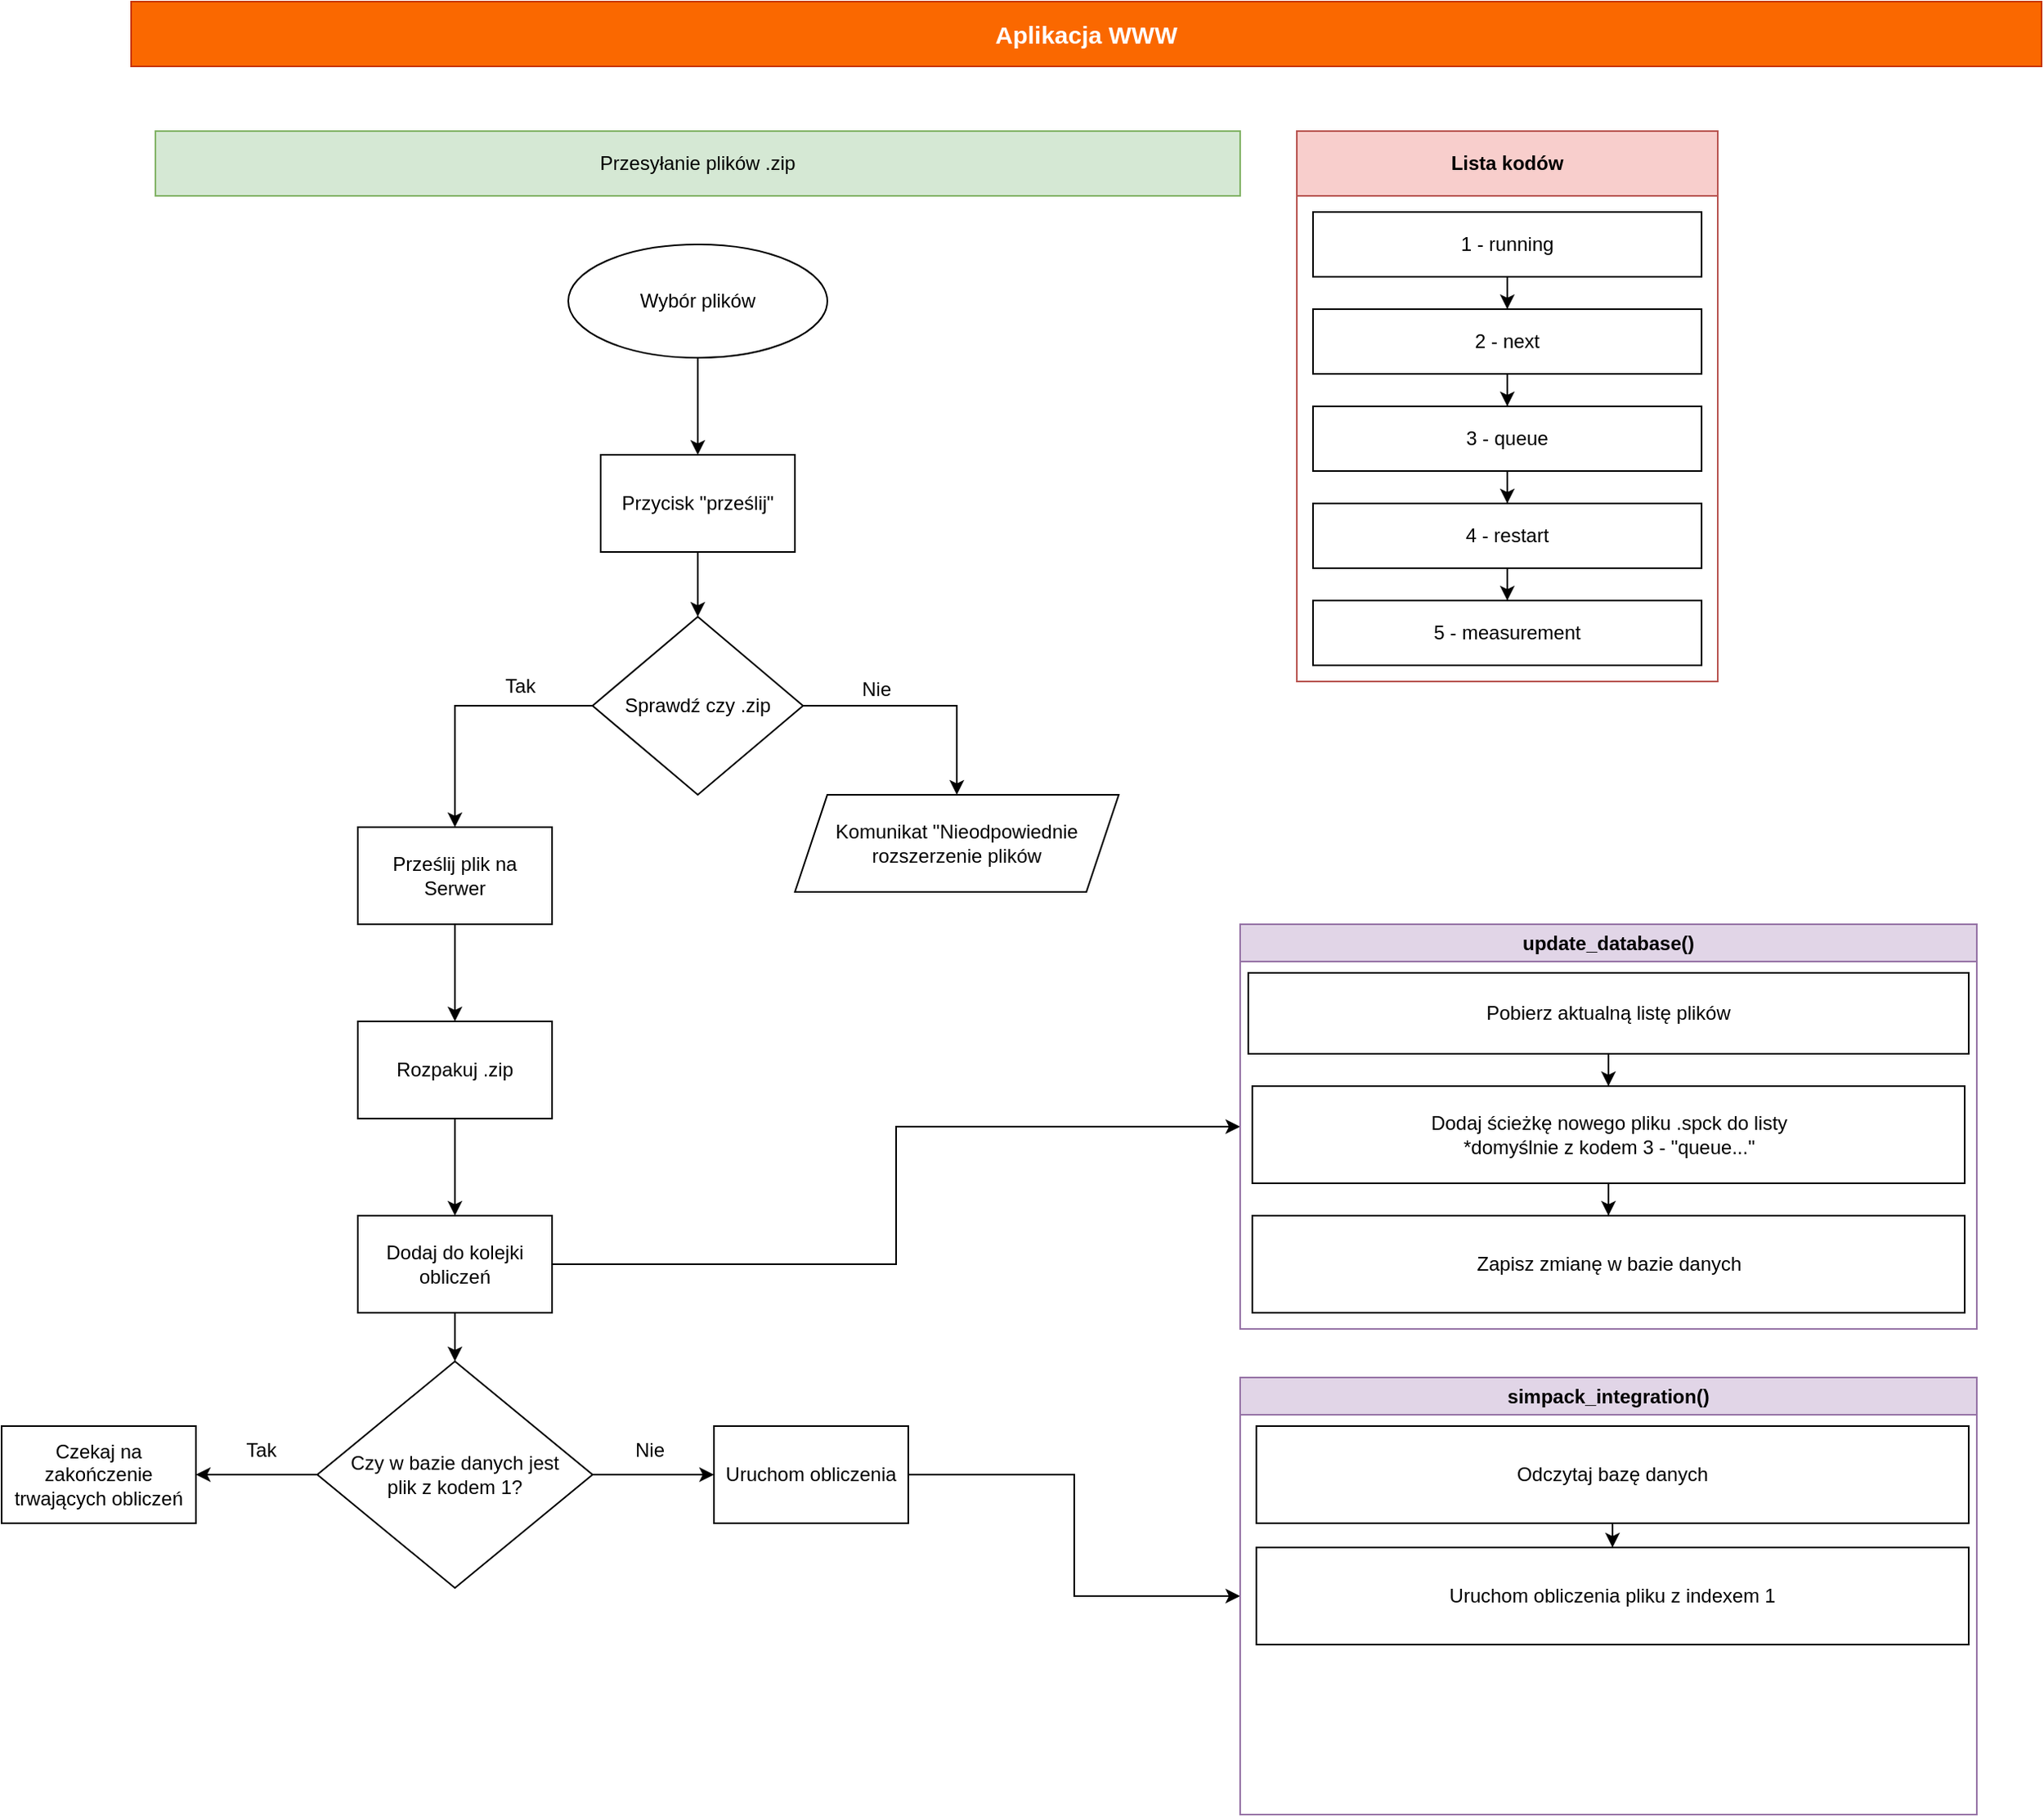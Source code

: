 <mxfile version="22.1.7" type="github">
  <diagram name="Page-1" id="9f46799a-70d6-7492-0946-bef42562c5a5">
    <mxGraphModel dx="6115" dy="746" grid="1" gridSize="10" guides="1" tooltips="1" connect="1" arrows="1" fold="1" page="1" pageScale="1" pageWidth="4681" pageHeight="3300" background="none" math="0" shadow="0">
      <root>
        <mxCell id="0" />
        <mxCell id="1" parent="0" />
        <mxCell id="37ZEj4wvowUTGETDdyRm-2" value="Aplikacja WWW" style="rounded=0;whiteSpace=wrap;html=1;fillColor=#fa6800;fontColor=#FFFFFF;strokeColor=#C73500;fontStyle=1;fontSize=15;" parent="1" vertex="1">
          <mxGeometry x="60" y="40" width="1180" height="40" as="geometry" />
        </mxCell>
        <mxCell id="37ZEj4wvowUTGETDdyRm-3" value="Przesyłanie plików .zip" style="rounded=0;whiteSpace=wrap;html=1;fillColor=#d5e8d4;strokeColor=#82b366;" parent="1" vertex="1">
          <mxGeometry x="75" y="120" width="670" height="40" as="geometry" />
        </mxCell>
        <mxCell id="37ZEj4wvowUTGETDdyRm-10" value="" style="edgeStyle=orthogonalEdgeStyle;rounded=0;orthogonalLoop=1;jettySize=auto;html=1;" parent="1" source="37ZEj4wvowUTGETDdyRm-8" target="37ZEj4wvowUTGETDdyRm-9" edge="1">
          <mxGeometry relative="1" as="geometry" />
        </mxCell>
        <mxCell id="37ZEj4wvowUTGETDdyRm-8" value="Wybór plików" style="ellipse;whiteSpace=wrap;html=1;" parent="1" vertex="1">
          <mxGeometry x="330" y="190" width="160" height="70" as="geometry" />
        </mxCell>
        <mxCell id="37ZEj4wvowUTGETDdyRm-12" value="" style="edgeStyle=orthogonalEdgeStyle;rounded=0;orthogonalLoop=1;jettySize=auto;html=1;" parent="1" source="37ZEj4wvowUTGETDdyRm-9" target="37ZEj4wvowUTGETDdyRm-11" edge="1">
          <mxGeometry relative="1" as="geometry" />
        </mxCell>
        <mxCell id="37ZEj4wvowUTGETDdyRm-9" value="Przycisk &quot;prześlij&quot;" style="rounded=0;whiteSpace=wrap;html=1;" parent="1" vertex="1">
          <mxGeometry x="350" y="320" width="120" height="60" as="geometry" />
        </mxCell>
        <mxCell id="37ZEj4wvowUTGETDdyRm-37" style="edgeStyle=orthogonalEdgeStyle;rounded=0;orthogonalLoop=1;jettySize=auto;html=1;exitX=1;exitY=0.5;exitDx=0;exitDy=0;entryX=0.5;entryY=0;entryDx=0;entryDy=0;" parent="1" source="37ZEj4wvowUTGETDdyRm-11" target="37ZEj4wvowUTGETDdyRm-19" edge="1">
          <mxGeometry relative="1" as="geometry" />
        </mxCell>
        <mxCell id="37ZEj4wvowUTGETDdyRm-11" value="Sprawdź czy .zip" style="rhombus;whiteSpace=wrap;html=1;" parent="1" vertex="1">
          <mxGeometry x="345" y="420" width="130" height="110" as="geometry" />
        </mxCell>
        <mxCell id="37ZEj4wvowUTGETDdyRm-13" value="" style="endArrow=classic;html=1;rounded=0;exitX=0;exitY=0.5;exitDx=0;exitDy=0;entryX=0.5;entryY=0;entryDx=0;entryDy=0;entryPerimeter=0;" parent="1" source="37ZEj4wvowUTGETDdyRm-11" target="37ZEj4wvowUTGETDdyRm-21" edge="1">
          <mxGeometry relative="1" as="geometry">
            <mxPoint x="500" y="370" as="sourcePoint" />
            <mxPoint x="260" y="550" as="targetPoint" />
            <Array as="points">
              <mxPoint x="260" y="475" />
            </Array>
          </mxGeometry>
        </mxCell>
        <mxCell id="37ZEj4wvowUTGETDdyRm-19" value="Komunikat &quot;Nieodpowiednie rozszerzenie plików" style="shape=parallelogram;perimeter=parallelogramPerimeter;whiteSpace=wrap;html=1;fixedSize=1;" parent="1" vertex="1">
          <mxGeometry x="470" y="530" width="200" height="60" as="geometry" />
        </mxCell>
        <mxCell id="37ZEj4wvowUTGETDdyRm-23" value="" style="edgeStyle=orthogonalEdgeStyle;rounded=0;orthogonalLoop=1;jettySize=auto;html=1;" parent="1" source="37ZEj4wvowUTGETDdyRm-21" target="37ZEj4wvowUTGETDdyRm-22" edge="1">
          <mxGeometry relative="1" as="geometry" />
        </mxCell>
        <mxCell id="37ZEj4wvowUTGETDdyRm-21" value="Prześlij plik na Serwer" style="rounded=0;whiteSpace=wrap;html=1;" parent="1" vertex="1">
          <mxGeometry x="200" y="550" width="120" height="60" as="geometry" />
        </mxCell>
        <mxCell id="37ZEj4wvowUTGETDdyRm-27" value="" style="edgeStyle=orthogonalEdgeStyle;rounded=0;orthogonalLoop=1;jettySize=auto;html=1;" parent="1" source="37ZEj4wvowUTGETDdyRm-22" target="37ZEj4wvowUTGETDdyRm-26" edge="1">
          <mxGeometry relative="1" as="geometry" />
        </mxCell>
        <mxCell id="37ZEj4wvowUTGETDdyRm-22" value="Rozpakuj .zip" style="rounded=0;whiteSpace=wrap;html=1;" parent="1" vertex="1">
          <mxGeometry x="200" y="670" width="120" height="60" as="geometry" />
        </mxCell>
        <mxCell id="37ZEj4wvowUTGETDdyRm-29" value="" style="edgeStyle=orthogonalEdgeStyle;rounded=0;orthogonalLoop=1;jettySize=auto;html=1;" parent="1" source="37ZEj4wvowUTGETDdyRm-26" target="37ZEj4wvowUTGETDdyRm-28" edge="1">
          <mxGeometry relative="1" as="geometry" />
        </mxCell>
        <mxCell id="37ZEj4wvowUTGETDdyRm-41" style="edgeStyle=orthogonalEdgeStyle;rounded=0;orthogonalLoop=1;jettySize=auto;html=1;exitX=1;exitY=0.5;exitDx=0;exitDy=0;entryX=0;entryY=0.5;entryDx=0;entryDy=0;" parent="1" source="37ZEj4wvowUTGETDdyRm-26" target="37ZEj4wvowUTGETDdyRm-40" edge="1">
          <mxGeometry relative="1" as="geometry" />
        </mxCell>
        <mxCell id="37ZEj4wvowUTGETDdyRm-26" value="Dodaj do kolejki obliczeń" style="rounded=0;whiteSpace=wrap;html=1;" parent="1" vertex="1">
          <mxGeometry x="200" y="790" width="120" height="60" as="geometry" />
        </mxCell>
        <mxCell id="37ZEj4wvowUTGETDdyRm-31" value="" style="edgeStyle=orthogonalEdgeStyle;rounded=0;orthogonalLoop=1;jettySize=auto;html=1;" parent="1" source="37ZEj4wvowUTGETDdyRm-28" target="37ZEj4wvowUTGETDdyRm-30" edge="1">
          <mxGeometry relative="1" as="geometry" />
        </mxCell>
        <mxCell id="37ZEj4wvowUTGETDdyRm-34" value="" style="edgeStyle=orthogonalEdgeStyle;rounded=0;orthogonalLoop=1;jettySize=auto;html=1;" parent="1" source="37ZEj4wvowUTGETDdyRm-28" target="37ZEj4wvowUTGETDdyRm-33" edge="1">
          <mxGeometry relative="1" as="geometry" />
        </mxCell>
        <mxCell id="37ZEj4wvowUTGETDdyRm-28" value="Czy w bazie danych jest &lt;br&gt;plik z kodem 1?" style="rhombus;whiteSpace=wrap;html=1;rounded=0;" parent="1" vertex="1">
          <mxGeometry x="175" y="880" width="170" height="140" as="geometry" />
        </mxCell>
        <mxCell id="bkrncvAO8-HFbWyOzHg0-16" style="edgeStyle=orthogonalEdgeStyle;rounded=0;orthogonalLoop=1;jettySize=auto;html=1;exitX=1;exitY=0.5;exitDx=0;exitDy=0;entryX=0;entryY=0.5;entryDx=0;entryDy=0;" edge="1" parent="1" source="37ZEj4wvowUTGETDdyRm-30" target="bkrncvAO8-HFbWyOzHg0-1">
          <mxGeometry relative="1" as="geometry" />
        </mxCell>
        <mxCell id="37ZEj4wvowUTGETDdyRm-30" value="Uruchom obliczenia" style="whiteSpace=wrap;html=1;rounded=0;" parent="1" vertex="1">
          <mxGeometry x="420" y="920" width="120" height="60" as="geometry" />
        </mxCell>
        <mxCell id="37ZEj4wvowUTGETDdyRm-32" value="Tak" style="text;html=1;align=center;verticalAlign=middle;resizable=0;points=[];autosize=1;strokeColor=none;fillColor=none;" parent="1" vertex="1">
          <mxGeometry x="120" y="920" width="40" height="30" as="geometry" />
        </mxCell>
        <mxCell id="37ZEj4wvowUTGETDdyRm-33" value="Czekaj na zakończenie trwających obliczeń" style="whiteSpace=wrap;html=1;rounded=0;" parent="1" vertex="1">
          <mxGeometry x="-20" y="920" width="120" height="60" as="geometry" />
        </mxCell>
        <mxCell id="37ZEj4wvowUTGETDdyRm-35" value="Nie" style="text;html=1;align=center;verticalAlign=middle;resizable=0;points=[];autosize=1;strokeColor=none;fillColor=none;" parent="1" vertex="1">
          <mxGeometry x="360" y="920" width="40" height="30" as="geometry" />
        </mxCell>
        <mxCell id="37ZEj4wvowUTGETDdyRm-38" value="Nie" style="text;html=1;align=center;verticalAlign=middle;resizable=0;points=[];autosize=1;strokeColor=none;fillColor=none;" parent="1" vertex="1">
          <mxGeometry x="500" y="450" width="40" height="30" as="geometry" />
        </mxCell>
        <mxCell id="37ZEj4wvowUTGETDdyRm-39" value="Tak" style="text;html=1;align=center;verticalAlign=middle;resizable=0;points=[];autosize=1;strokeColor=none;fillColor=none;" parent="1" vertex="1">
          <mxGeometry x="280" y="448" width="40" height="30" as="geometry" />
        </mxCell>
        <mxCell id="37ZEj4wvowUTGETDdyRm-40" value="update_database()" style="swimlane;whiteSpace=wrap;html=1;fillColor=#e1d5e7;strokeColor=#9673a6;" parent="1" vertex="1">
          <mxGeometry x="745" y="610" width="455" height="250" as="geometry" />
        </mxCell>
        <mxCell id="37ZEj4wvowUTGETDdyRm-46" value="" style="edgeStyle=orthogonalEdgeStyle;rounded=0;orthogonalLoop=1;jettySize=auto;html=1;" parent="37ZEj4wvowUTGETDdyRm-40" source="37ZEj4wvowUTGETDdyRm-43" target="37ZEj4wvowUTGETDdyRm-45" edge="1">
          <mxGeometry relative="1" as="geometry" />
        </mxCell>
        <mxCell id="37ZEj4wvowUTGETDdyRm-43" value="Pobierz aktualną listę plików" style="whiteSpace=wrap;html=1;" parent="37ZEj4wvowUTGETDdyRm-40" vertex="1">
          <mxGeometry x="5" y="30" width="445" height="50" as="geometry" />
        </mxCell>
        <mxCell id="37ZEj4wvowUTGETDdyRm-44" style="edgeStyle=orthogonalEdgeStyle;rounded=0;orthogonalLoop=1;jettySize=auto;html=1;exitX=0.5;exitY=1;exitDx=0;exitDy=0;" parent="37ZEj4wvowUTGETDdyRm-40" source="37ZEj4wvowUTGETDdyRm-43" target="37ZEj4wvowUTGETDdyRm-43" edge="1">
          <mxGeometry relative="1" as="geometry" />
        </mxCell>
        <mxCell id="37ZEj4wvowUTGETDdyRm-48" value="" style="edgeStyle=orthogonalEdgeStyle;rounded=0;orthogonalLoop=1;jettySize=auto;html=1;" parent="37ZEj4wvowUTGETDdyRm-40" source="37ZEj4wvowUTGETDdyRm-45" target="37ZEj4wvowUTGETDdyRm-47" edge="1">
          <mxGeometry relative="1" as="geometry" />
        </mxCell>
        <mxCell id="37ZEj4wvowUTGETDdyRm-45" value="Dodaj ścieżkę nowego pliku .spck do listy&lt;br&gt;*domyślnie z kodem 3 - &quot;queue...&quot;" style="whiteSpace=wrap;html=1;" parent="37ZEj4wvowUTGETDdyRm-40" vertex="1">
          <mxGeometry x="7.5" y="100" width="440" height="60" as="geometry" />
        </mxCell>
        <mxCell id="37ZEj4wvowUTGETDdyRm-47" value="Zapisz zmianę w bazie danych" style="whiteSpace=wrap;html=1;" parent="37ZEj4wvowUTGETDdyRm-40" vertex="1">
          <mxGeometry x="7.5" y="180" width="440" height="60" as="geometry" />
        </mxCell>
        <mxCell id="bkrncvAO8-HFbWyOzHg0-1" value="simpack_integration()" style="swimlane;whiteSpace=wrap;html=1;fillColor=#e1d5e7;strokeColor=#9673a6;" vertex="1" parent="1">
          <mxGeometry x="745" y="890" width="455" height="270" as="geometry" />
        </mxCell>
        <mxCell id="bkrncvAO8-HFbWyOzHg0-4" value="" style="edgeStyle=orthogonalEdgeStyle;rounded=0;orthogonalLoop=1;jettySize=auto;html=1;" edge="1" parent="bkrncvAO8-HFbWyOzHg0-1" source="bkrncvAO8-HFbWyOzHg0-2" target="bkrncvAO8-HFbWyOzHg0-3">
          <mxGeometry relative="1" as="geometry" />
        </mxCell>
        <mxCell id="bkrncvAO8-HFbWyOzHg0-2" value="Odczytaj bazę danych" style="whiteSpace=wrap;html=1;" vertex="1" parent="bkrncvAO8-HFbWyOzHg0-1">
          <mxGeometry x="10" y="30" width="440" height="60" as="geometry" />
        </mxCell>
        <mxCell id="bkrncvAO8-HFbWyOzHg0-3" value="Uruchom obliczenia pliku z indexem 1" style="whiteSpace=wrap;html=1;" vertex="1" parent="bkrncvAO8-HFbWyOzHg0-1">
          <mxGeometry x="10" y="105" width="440" height="60" as="geometry" />
        </mxCell>
        <mxCell id="bkrncvAO8-HFbWyOzHg0-5" value="Lista kodów" style="swimlane;whiteSpace=wrap;html=1;fillColor=#f8cecc;strokeColor=#b85450;startSize=40;" vertex="1" parent="1">
          <mxGeometry x="780" y="120" width="260" height="340" as="geometry" />
        </mxCell>
        <mxCell id="bkrncvAO8-HFbWyOzHg0-9" value="" style="edgeStyle=orthogonalEdgeStyle;rounded=0;orthogonalLoop=1;jettySize=auto;html=1;" edge="1" parent="bkrncvAO8-HFbWyOzHg0-5" source="bkrncvAO8-HFbWyOzHg0-7" target="bkrncvAO8-HFbWyOzHg0-8">
          <mxGeometry relative="1" as="geometry" />
        </mxCell>
        <mxCell id="bkrncvAO8-HFbWyOzHg0-7" value="1 - running" style="whiteSpace=wrap;html=1;" vertex="1" parent="bkrncvAO8-HFbWyOzHg0-5">
          <mxGeometry x="10" y="50" width="240" height="40" as="geometry" />
        </mxCell>
        <mxCell id="bkrncvAO8-HFbWyOzHg0-11" value="" style="edgeStyle=orthogonalEdgeStyle;rounded=0;orthogonalLoop=1;jettySize=auto;html=1;" edge="1" parent="bkrncvAO8-HFbWyOzHg0-5" source="bkrncvAO8-HFbWyOzHg0-8" target="bkrncvAO8-HFbWyOzHg0-10">
          <mxGeometry relative="1" as="geometry" />
        </mxCell>
        <mxCell id="bkrncvAO8-HFbWyOzHg0-8" value="2 - next" style="whiteSpace=wrap;html=1;" vertex="1" parent="bkrncvAO8-HFbWyOzHg0-5">
          <mxGeometry x="10" y="110" width="240" height="40" as="geometry" />
        </mxCell>
        <mxCell id="bkrncvAO8-HFbWyOzHg0-13" value="" style="edgeStyle=orthogonalEdgeStyle;rounded=0;orthogonalLoop=1;jettySize=auto;html=1;" edge="1" parent="bkrncvAO8-HFbWyOzHg0-5" source="bkrncvAO8-HFbWyOzHg0-10" target="bkrncvAO8-HFbWyOzHg0-12">
          <mxGeometry relative="1" as="geometry" />
        </mxCell>
        <mxCell id="bkrncvAO8-HFbWyOzHg0-10" value="3 - queue" style="whiteSpace=wrap;html=1;" vertex="1" parent="bkrncvAO8-HFbWyOzHg0-5">
          <mxGeometry x="10" y="170" width="240" height="40" as="geometry" />
        </mxCell>
        <mxCell id="bkrncvAO8-HFbWyOzHg0-15" value="" style="edgeStyle=orthogonalEdgeStyle;rounded=0;orthogonalLoop=1;jettySize=auto;html=1;" edge="1" parent="bkrncvAO8-HFbWyOzHg0-5" source="bkrncvAO8-HFbWyOzHg0-12" target="bkrncvAO8-HFbWyOzHg0-14">
          <mxGeometry relative="1" as="geometry" />
        </mxCell>
        <mxCell id="bkrncvAO8-HFbWyOzHg0-12" value="4 - restart" style="whiteSpace=wrap;html=1;" vertex="1" parent="bkrncvAO8-HFbWyOzHg0-5">
          <mxGeometry x="10" y="230" width="240" height="40" as="geometry" />
        </mxCell>
        <mxCell id="bkrncvAO8-HFbWyOzHg0-14" value="5 - measurement" style="whiteSpace=wrap;html=1;" vertex="1" parent="bkrncvAO8-HFbWyOzHg0-5">
          <mxGeometry x="10" y="290" width="240" height="40" as="geometry" />
        </mxCell>
      </root>
    </mxGraphModel>
  </diagram>
</mxfile>
